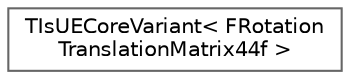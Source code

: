 digraph "Graphical Class Hierarchy"
{
 // INTERACTIVE_SVG=YES
 // LATEX_PDF_SIZE
  bgcolor="transparent";
  edge [fontname=Helvetica,fontsize=10,labelfontname=Helvetica,labelfontsize=10];
  node [fontname=Helvetica,fontsize=10,shape=box,height=0.2,width=0.4];
  rankdir="LR";
  Node0 [id="Node000000",label="TIsUECoreVariant\< FRotation\lTranslationMatrix44f \>",height=0.2,width=0.4,color="grey40", fillcolor="white", style="filled",URL="$d5/de2/structTIsUECoreVariant_3_01FRotationTranslationMatrix44f_01_4.html",tooltip=" "];
}
